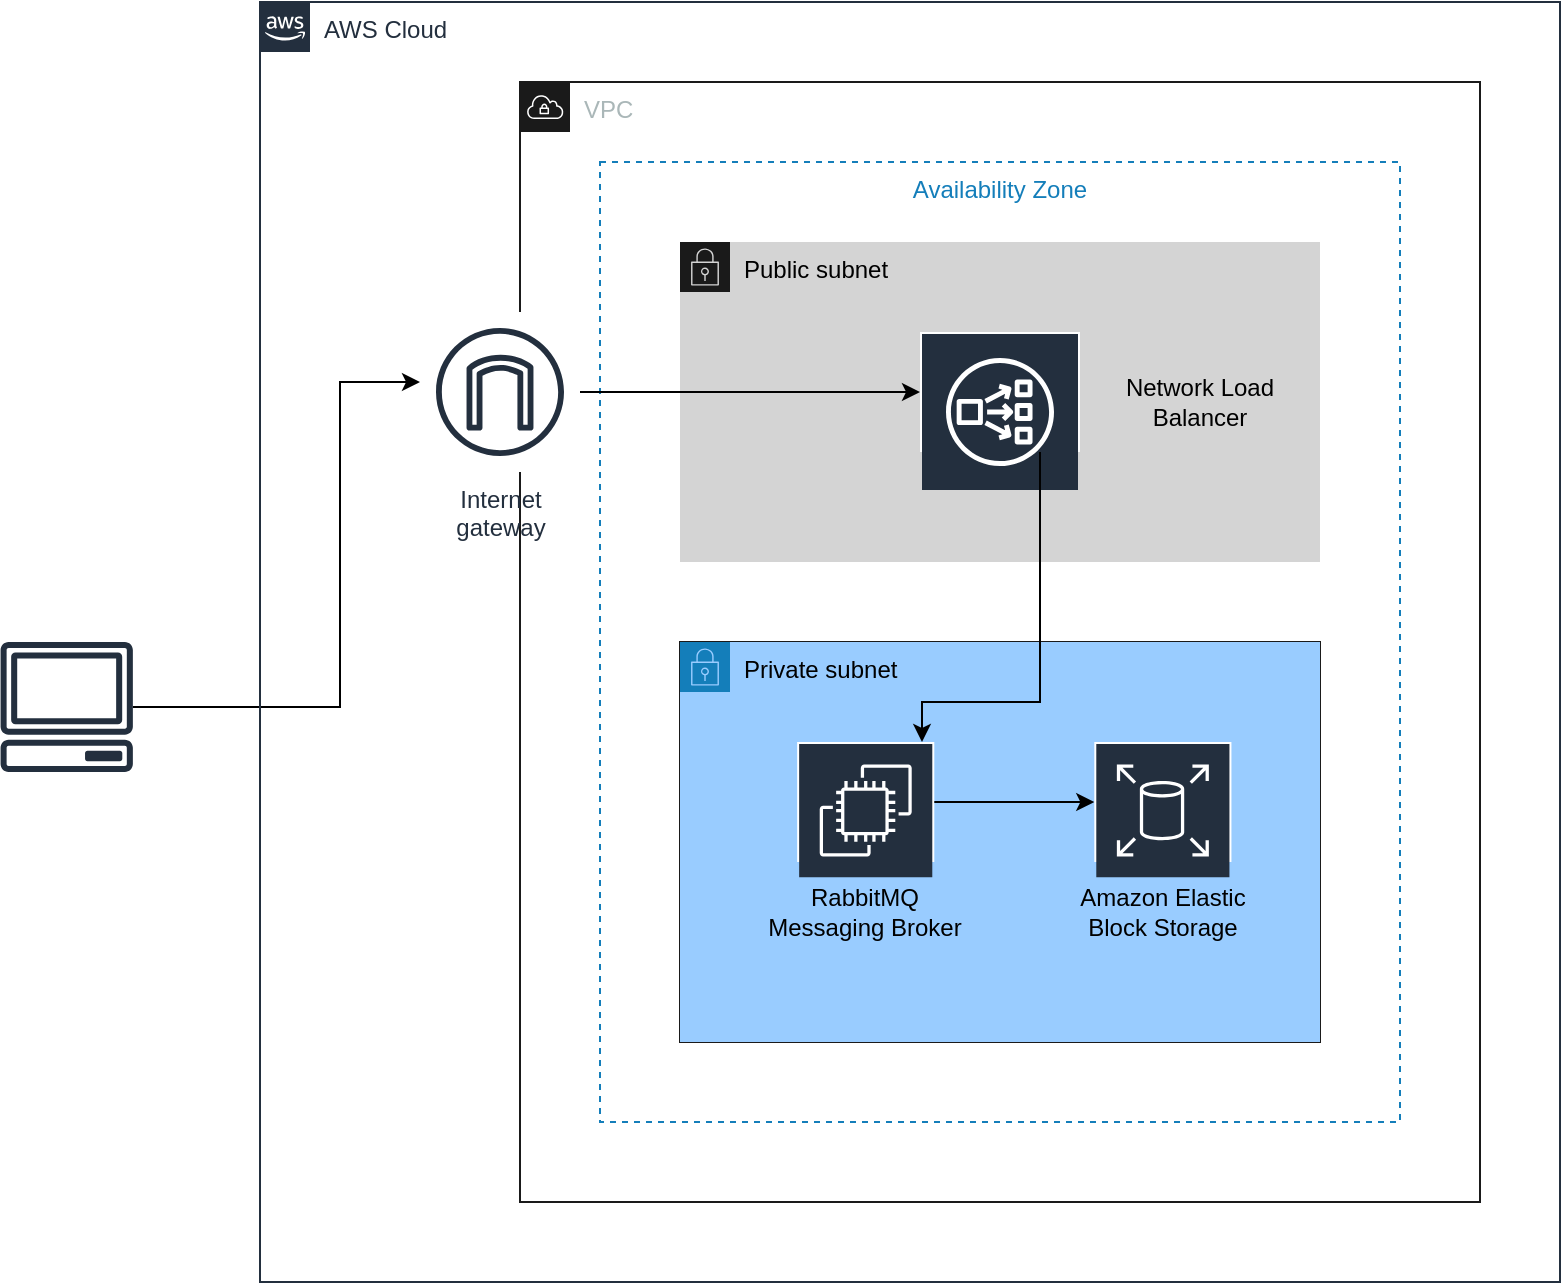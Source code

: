 <mxfile version="14.8.1" type="github">
  <diagram id="hpMIdlyiVsZwORbXUBZ7" name="Page-1">
    <mxGraphModel dx="1490" dy="620" grid="1" gridSize="10" guides="1" tooltips="1" connect="1" arrows="1" fold="1" page="1" pageScale="1" pageWidth="827" pageHeight="1169" math="0" shadow="0">
      <root>
        <mxCell id="0" />
        <mxCell id="1" parent="0" />
        <mxCell id="rTYvhZJUCBLY7WH3uyob-29" style="edgeStyle=orthogonalEdgeStyle;rounded=0;orthogonalLoop=1;jettySize=auto;html=1;" parent="1" source="rTYvhZJUCBLY7WH3uyob-2" target="rTYvhZJUCBLY7WH3uyob-21" edge="1">
          <mxGeometry relative="1" as="geometry">
            <Array as="points">
              <mxPoint x="190" y="392" />
              <mxPoint x="190" y="230" />
            </Array>
          </mxGeometry>
        </mxCell>
        <mxCell id="rTYvhZJUCBLY7WH3uyob-2" value="" style="outlineConnect=0;fontColor=#232F3E;gradientColor=none;fillColor=#232F3E;strokeColor=none;dashed=0;verticalLabelPosition=bottom;verticalAlign=top;align=center;html=1;fontSize=12;fontStyle=0;aspect=fixed;pointerEvents=1;shape=mxgraph.aws4.client;" parent="1" vertex="1">
          <mxGeometry x="20" y="360" width="66.72" height="65" as="geometry" />
        </mxCell>
        <mxCell id="rTYvhZJUCBLY7WH3uyob-3" value="AWS Cloud" style="points=[[0,0],[0.25,0],[0.5,0],[0.75,0],[1,0],[1,0.25],[1,0.5],[1,0.75],[1,1],[0.75,1],[0.5,1],[0.25,1],[0,1],[0,0.75],[0,0.5],[0,0.25]];outlineConnect=0;gradientColor=none;html=1;whiteSpace=wrap;fontSize=12;fontStyle=0;shape=mxgraph.aws4.group;grIcon=mxgraph.aws4.group_aws_cloud_alt;strokeColor=#232F3E;fillColor=none;verticalAlign=top;align=left;spacingLeft=30;fontColor=#232F3E;dashed=0;" parent="1" vertex="1">
          <mxGeometry x="150" y="40" width="650" height="640" as="geometry" />
        </mxCell>
        <mxCell id="rTYvhZJUCBLY7WH3uyob-4" value="VPC" style="points=[[0,0],[0.25,0],[0.5,0],[0.75,0],[1,0],[1,0.25],[1,0.5],[1,0.75],[1,1],[0.75,1],[0.5,1],[0.25,1],[0,1],[0,0.75],[0,0.5],[0,0.25]];outlineConnect=0;gradientColor=none;html=1;whiteSpace=wrap;fontSize=12;fontStyle=0;shape=mxgraph.aws4.group;grIcon=mxgraph.aws4.group_vpc;strokeColor=#1A1A1A;fillColor=none;verticalAlign=top;align=left;spacingLeft=30;fontColor=#AAB7B8;dashed=0;" parent="1" vertex="1">
          <mxGeometry x="280" y="80" width="480" height="560" as="geometry" />
        </mxCell>
        <mxCell id="rTYvhZJUCBLY7WH3uyob-5" value="Availability Zone" style="fillColor=none;strokeColor=#147EBA;dashed=1;verticalAlign=top;fontStyle=0;fontColor=#147EBA;" parent="1" vertex="1">
          <mxGeometry x="320" y="120" width="400" height="480" as="geometry" />
        </mxCell>
        <mxCell id="rTYvhZJUCBLY7WH3uyob-18" value="" style="group;fillColor=#9C9C9C;strokeColor=#1A1A1A;" parent="1" vertex="1" connectable="0">
          <mxGeometry x="360" y="360" width="320" height="200" as="geometry" />
        </mxCell>
        <mxCell id="rTYvhZJUCBLY7WH3uyob-7" value="&lt;font color=&quot;#000000&quot;&gt;Private subnet&lt;/font&gt;" style="points=[[0,0],[0.25,0],[0.5,0],[0.75,0],[1,0],[1,0.25],[1,0.5],[1,0.75],[1,1],[0.75,1],[0.5,1],[0.25,1],[0,1],[0,0.75],[0,0.5],[0,0.25]];outlineConnect=0;gradientColor=none;html=1;whiteSpace=wrap;fontSize=12;fontStyle=0;shape=mxgraph.aws4.group;grIcon=mxgraph.aws4.group_security_group;grStroke=0;strokeColor=#147EBA;fillColor=#99CCFF;verticalAlign=top;align=left;spacingLeft=30;fontColor=#147EBA;dashed=0;" parent="rTYvhZJUCBLY7WH3uyob-18" vertex="1">
          <mxGeometry width="320" height="200" as="geometry" />
        </mxCell>
        <mxCell id="rTYvhZJUCBLY7WH3uyob-15" value="" style="group" parent="rTYvhZJUCBLY7WH3uyob-18" vertex="1" connectable="0">
          <mxGeometry x="34.286" y="50" width="117.143" height="110" as="geometry" />
        </mxCell>
        <mxCell id="rTYvhZJUCBLY7WH3uyob-11" value="" style="outlineConnect=0;fontColor=#232F3E;gradientColor=none;strokeColor=#ffffff;fillColor=#232F3E;dashed=0;verticalLabelPosition=middle;verticalAlign=bottom;align=center;html=1;whiteSpace=wrap;fontSize=10;fontStyle=1;spacing=3;shape=mxgraph.aws4.productIcon;prIcon=mxgraph.aws4.ec2;" parent="rTYvhZJUCBLY7WH3uyob-15" vertex="1">
          <mxGeometry x="24.286" width="68.571" height="60" as="geometry" />
        </mxCell>
        <mxCell id="rTYvhZJUCBLY7WH3uyob-13" value="RabbitMQ&lt;br&gt;Messaging Broker" style="text;html=1;strokeColor=none;fillColor=none;align=center;verticalAlign=middle;whiteSpace=wrap;rounded=0;" parent="rTYvhZJUCBLY7WH3uyob-15" vertex="1">
          <mxGeometry y="60" width="117.143" height="50" as="geometry" />
        </mxCell>
        <mxCell id="rTYvhZJUCBLY7WH3uyob-16" value="" style="group" parent="rTYvhZJUCBLY7WH3uyob-18" vertex="1" connectable="0">
          <mxGeometry x="182.857" y="50" width="117.143" height="110" as="geometry" />
        </mxCell>
        <mxCell id="rTYvhZJUCBLY7WH3uyob-10" value="" style="outlineConnect=0;fontColor=#232F3E;gradientColor=none;strokeColor=#ffffff;fillColor=#232F3E;dashed=0;verticalLabelPosition=middle;verticalAlign=bottom;align=center;html=1;whiteSpace=wrap;fontSize=10;fontStyle=1;spacing=3;shape=mxgraph.aws4.productIcon;prIcon=mxgraph.aws4.elastic_block_store;" parent="rTYvhZJUCBLY7WH3uyob-16" vertex="1">
          <mxGeometry x="24.286" width="68.571" height="60" as="geometry" />
        </mxCell>
        <mxCell id="rTYvhZJUCBLY7WH3uyob-14" value="Amazon Elastic Block Storage" style="text;html=1;strokeColor=none;fillColor=none;align=center;verticalAlign=middle;whiteSpace=wrap;rounded=0;" parent="rTYvhZJUCBLY7WH3uyob-16" vertex="1">
          <mxGeometry y="60" width="117.143" height="50" as="geometry" />
        </mxCell>
        <mxCell id="rTYvhZJUCBLY7WH3uyob-28" style="edgeStyle=orthogonalEdgeStyle;rounded=0;orthogonalLoop=1;jettySize=auto;html=1;" parent="rTYvhZJUCBLY7WH3uyob-18" source="rTYvhZJUCBLY7WH3uyob-11" target="rTYvhZJUCBLY7WH3uyob-10" edge="1">
          <mxGeometry relative="1" as="geometry" />
        </mxCell>
        <mxCell id="rTYvhZJUCBLY7WH3uyob-20" value="" style="group;fillColor=#DEDEDE;" parent="1" vertex="1" connectable="0">
          <mxGeometry x="360" y="160" width="320" height="160" as="geometry" />
        </mxCell>
        <mxCell id="rTYvhZJUCBLY7WH3uyob-6" value="&lt;font color=&quot;#000000&quot;&gt;Public subnet&lt;/font&gt;" style="points=[[0,0],[0.25,0],[0.5,0],[0.75,0],[1,0],[1,0.25],[1,0.5],[1,0.75],[1,1],[0.75,1],[0.5,1],[0.25,1],[0,1],[0,0.75],[0,0.5],[0,0.25]];outlineConnect=0;gradientColor=none;html=1;whiteSpace=wrap;fontSize=12;fontStyle=0;shape=mxgraph.aws4.group;grIcon=mxgraph.aws4.group_security_group;grStroke=0;strokeColor=#1A1A1A;fillColor=#D4D4D4;verticalAlign=top;align=left;spacingLeft=30;fontColor=#248814;dashed=0;shadow=0;" parent="rTYvhZJUCBLY7WH3uyob-20" vertex="1">
          <mxGeometry width="320" height="160" as="geometry" />
        </mxCell>
        <mxCell id="rTYvhZJUCBLY7WH3uyob-19" value="" style="group" parent="rTYvhZJUCBLY7WH3uyob-20" vertex="1" connectable="0">
          <mxGeometry x="91.429" y="45" width="137.143" height="95" as="geometry" />
        </mxCell>
        <mxCell id="rTYvhZJUCBLY7WH3uyob-12" value="" style="outlineConnect=0;fontColor=#232F3E;gradientColor=none;strokeColor=#ffffff;fillColor=#232F3E;dashed=0;verticalLabelPosition=middle;verticalAlign=bottom;align=center;html=1;whiteSpace=wrap;fontSize=10;fontStyle=1;spacing=3;shape=mxgraph.aws4.productIcon;prIcon=mxgraph.aws4.network_load_balancer;" parent="rTYvhZJUCBLY7WH3uyob-19" vertex="1">
          <mxGeometry x="28.571" width="80" height="60" as="geometry" />
        </mxCell>
        <mxCell id="rTYvhZJUCBLY7WH3uyob-23" style="edgeStyle=orthogonalEdgeStyle;rounded=0;orthogonalLoop=1;jettySize=auto;html=1;" parent="1" source="rTYvhZJUCBLY7WH3uyob-21" target="rTYvhZJUCBLY7WH3uyob-12" edge="1">
          <mxGeometry relative="1" as="geometry">
            <Array as="points">
              <mxPoint x="340" y="235" />
              <mxPoint x="340" y="235" />
            </Array>
          </mxGeometry>
        </mxCell>
        <mxCell id="rTYvhZJUCBLY7WH3uyob-21" value="Internet&#xa;gateway" style="outlineConnect=0;fontColor=#232F3E;gradientColor=none;strokeColor=#232F3E;fillColor=#ffffff;dashed=0;verticalLabelPosition=bottom;verticalAlign=top;align=center;html=1;fontSize=12;fontStyle=0;aspect=fixed;shape=mxgraph.aws4.resourceIcon;resIcon=mxgraph.aws4.internet_gateway;shadow=0;" parent="1" vertex="1">
          <mxGeometry x="230" y="195" width="80" height="80" as="geometry" />
        </mxCell>
        <mxCell id="rTYvhZJUCBLY7WH3uyob-17" value="Network Load Balancer&lt;br&gt;" style="text;html=1;strokeColor=none;fillColor=none;align=center;verticalAlign=middle;whiteSpace=wrap;rounded=0;" parent="1" vertex="1">
          <mxGeometry x="560" y="230" width="120" height="20" as="geometry" />
        </mxCell>
        <mxCell id="rTYvhZJUCBLY7WH3uyob-26" style="edgeStyle=orthogonalEdgeStyle;rounded=0;orthogonalLoop=1;jettySize=auto;html=1;" parent="1" source="rTYvhZJUCBLY7WH3uyob-12" target="rTYvhZJUCBLY7WH3uyob-11" edge="1">
          <mxGeometry relative="1" as="geometry">
            <Array as="points">
              <mxPoint x="540" y="390" />
              <mxPoint x="481" y="390" />
            </Array>
          </mxGeometry>
        </mxCell>
      </root>
    </mxGraphModel>
  </diagram>
</mxfile>
